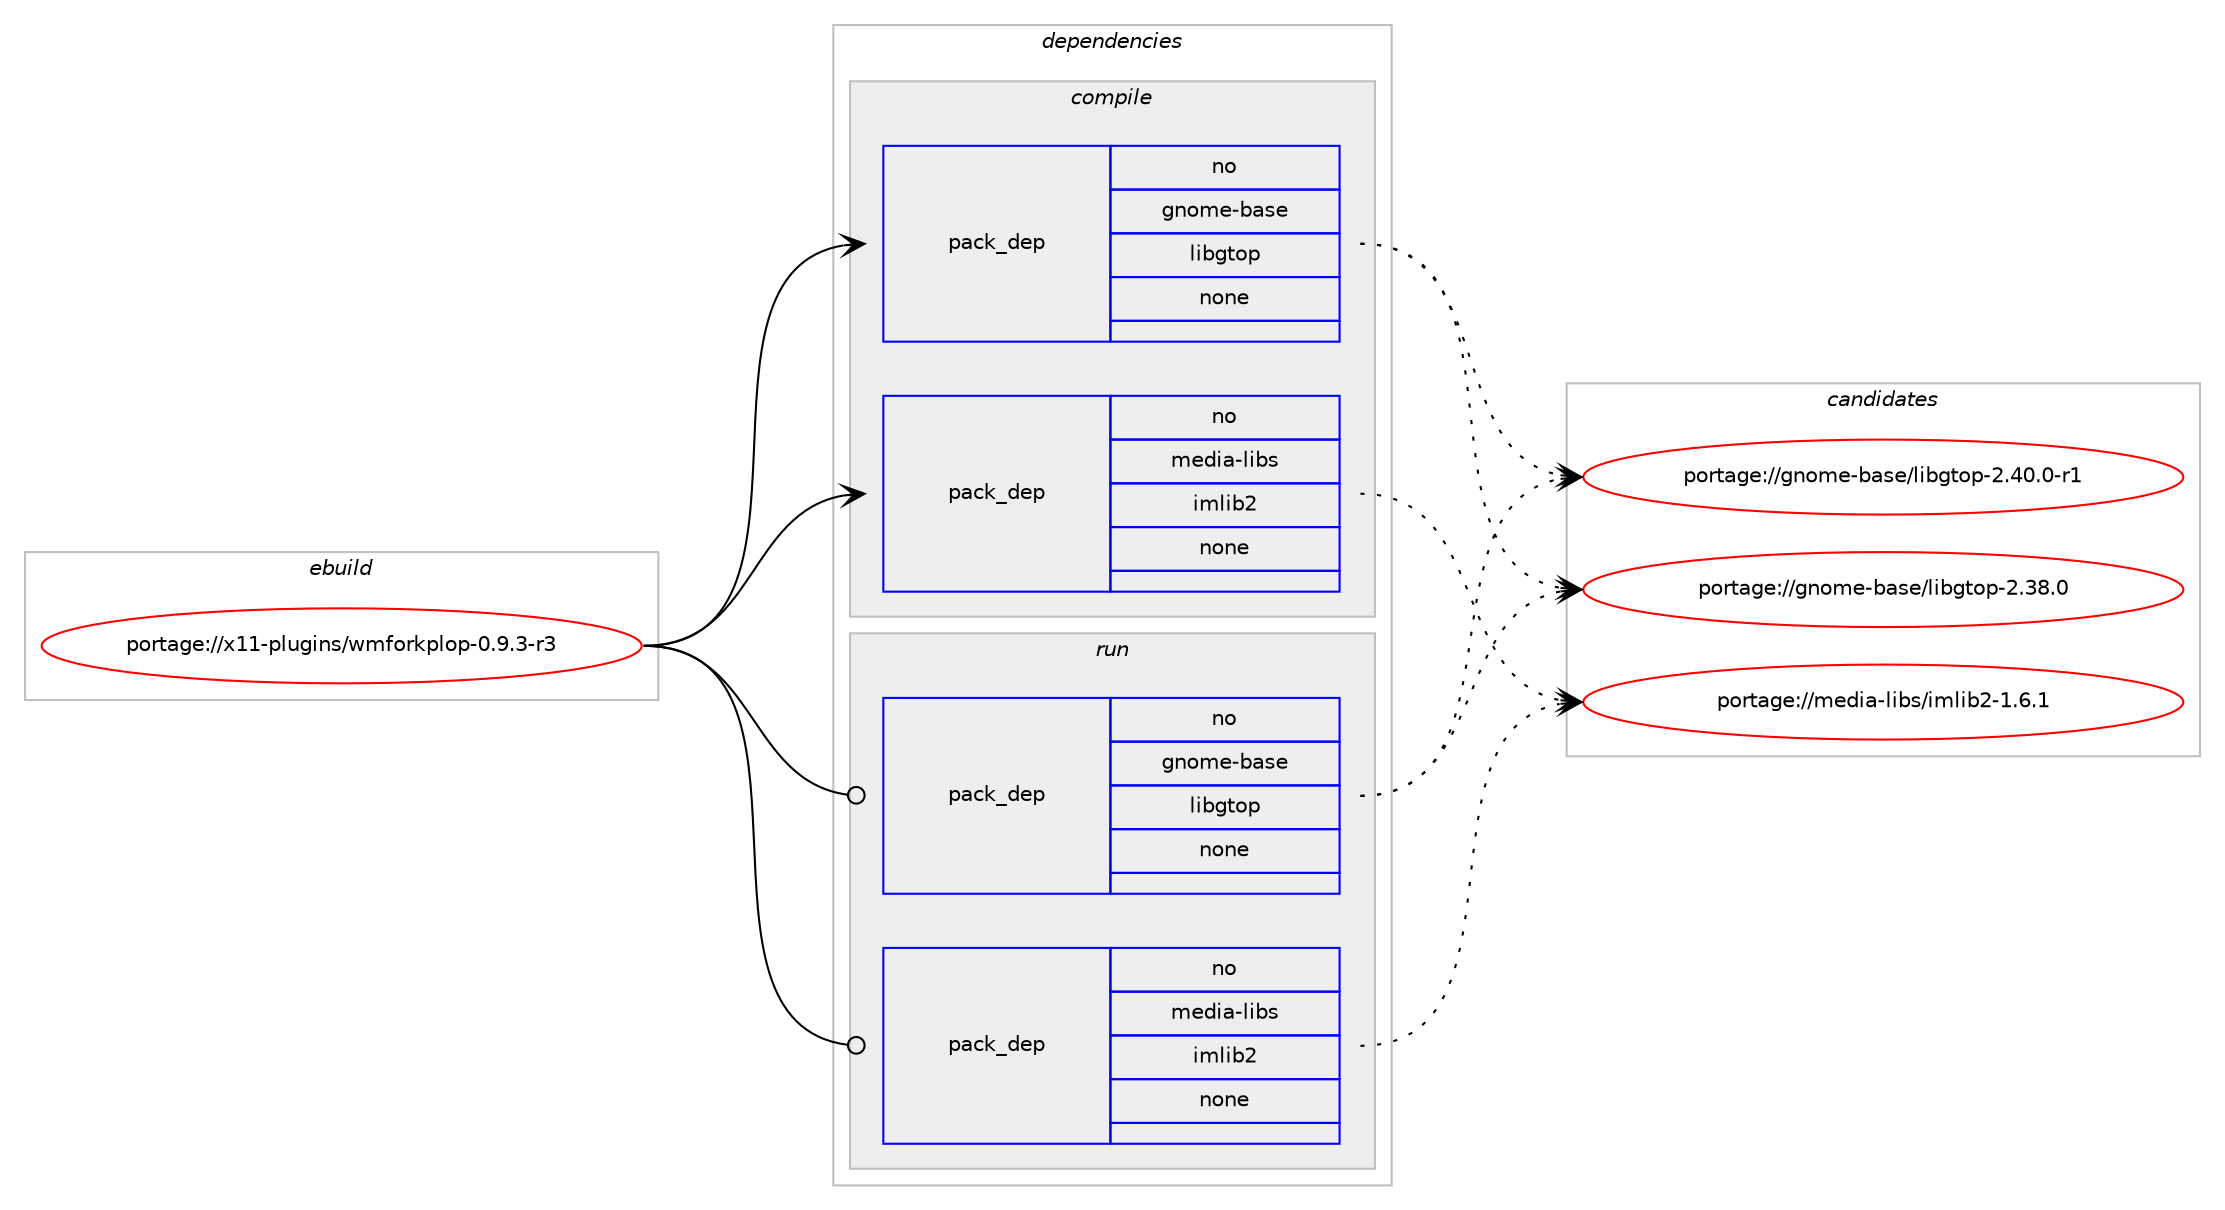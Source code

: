digraph prolog {

# *************
# Graph options
# *************

newrank=true;
concentrate=true;
compound=true;
graph [rankdir=LR,fontname=Helvetica,fontsize=10,ranksep=1.5];#, ranksep=2.5, nodesep=0.2];
edge  [arrowhead=vee];
node  [fontname=Helvetica,fontsize=10];

# **********
# The ebuild
# **********

subgraph cluster_leftcol {
color=gray;
rank=same;
label=<<i>ebuild</i>>;
id [label="portage://x11-plugins/wmforkplop-0.9.3-r3", color=red, width=4, href="../x11-plugins/wmforkplop-0.9.3-r3.svg"];
}

# ****************
# The dependencies
# ****************

subgraph cluster_midcol {
color=gray;
label=<<i>dependencies</i>>;
subgraph cluster_compile {
fillcolor="#eeeeee";
style=filled;
label=<<i>compile</i>>;
subgraph pack947 {
dependency1092 [label=<<TABLE BORDER="0" CELLBORDER="1" CELLSPACING="0" CELLPADDING="4" WIDTH="220"><TR><TD ROWSPAN="6" CELLPADDING="30">pack_dep</TD></TR><TR><TD WIDTH="110">no</TD></TR><TR><TD>gnome-base</TD></TR><TR><TD>libgtop</TD></TR><TR><TD>none</TD></TR><TR><TD></TD></TR></TABLE>>, shape=none, color=blue];
}
id:e -> dependency1092:w [weight=20,style="solid",arrowhead="vee"];
subgraph pack948 {
dependency1093 [label=<<TABLE BORDER="0" CELLBORDER="1" CELLSPACING="0" CELLPADDING="4" WIDTH="220"><TR><TD ROWSPAN="6" CELLPADDING="30">pack_dep</TD></TR><TR><TD WIDTH="110">no</TD></TR><TR><TD>media-libs</TD></TR><TR><TD>imlib2</TD></TR><TR><TD>none</TD></TR><TR><TD></TD></TR></TABLE>>, shape=none, color=blue];
}
id:e -> dependency1093:w [weight=20,style="solid",arrowhead="vee"];
}
subgraph cluster_compileandrun {
fillcolor="#eeeeee";
style=filled;
label=<<i>compile and run</i>>;
}
subgraph cluster_run {
fillcolor="#eeeeee";
style=filled;
label=<<i>run</i>>;
subgraph pack949 {
dependency1094 [label=<<TABLE BORDER="0" CELLBORDER="1" CELLSPACING="0" CELLPADDING="4" WIDTH="220"><TR><TD ROWSPAN="6" CELLPADDING="30">pack_dep</TD></TR><TR><TD WIDTH="110">no</TD></TR><TR><TD>gnome-base</TD></TR><TR><TD>libgtop</TD></TR><TR><TD>none</TD></TR><TR><TD></TD></TR></TABLE>>, shape=none, color=blue];
}
id:e -> dependency1094:w [weight=20,style="solid",arrowhead="odot"];
subgraph pack950 {
dependency1095 [label=<<TABLE BORDER="0" CELLBORDER="1" CELLSPACING="0" CELLPADDING="4" WIDTH="220"><TR><TD ROWSPAN="6" CELLPADDING="30">pack_dep</TD></TR><TR><TD WIDTH="110">no</TD></TR><TR><TD>media-libs</TD></TR><TR><TD>imlib2</TD></TR><TR><TD>none</TD></TR><TR><TD></TD></TR></TABLE>>, shape=none, color=blue];
}
id:e -> dependency1095:w [weight=20,style="solid",arrowhead="odot"];
}
}

# **************
# The candidates
# **************

subgraph cluster_choices {
rank=same;
color=gray;
label=<<i>candidates</i>>;

subgraph choice947 {
color=black;
nodesep=1;
choice1031101111091014598971151014710810598103116111112455046524846484511449 [label="portage://gnome-base/libgtop-2.40.0-r1", color=red, width=4,href="../gnome-base/libgtop-2.40.0-r1.svg"];
choice103110111109101459897115101471081059810311611111245504651564648 [label="portage://gnome-base/libgtop-2.38.0", color=red, width=4,href="../gnome-base/libgtop-2.38.0.svg"];
dependency1092:e -> choice1031101111091014598971151014710810598103116111112455046524846484511449:w [style=dotted,weight="100"];
dependency1092:e -> choice103110111109101459897115101471081059810311611111245504651564648:w [style=dotted,weight="100"];
}
subgraph choice948 {
color=black;
nodesep=1;
choice109101100105974510810598115471051091081059850454946544649 [label="portage://media-libs/imlib2-1.6.1", color=red, width=4,href="../media-libs/imlib2-1.6.1.svg"];
dependency1093:e -> choice109101100105974510810598115471051091081059850454946544649:w [style=dotted,weight="100"];
}
subgraph choice949 {
color=black;
nodesep=1;
choice1031101111091014598971151014710810598103116111112455046524846484511449 [label="portage://gnome-base/libgtop-2.40.0-r1", color=red, width=4,href="../gnome-base/libgtop-2.40.0-r1.svg"];
choice103110111109101459897115101471081059810311611111245504651564648 [label="portage://gnome-base/libgtop-2.38.0", color=red, width=4,href="../gnome-base/libgtop-2.38.0.svg"];
dependency1094:e -> choice1031101111091014598971151014710810598103116111112455046524846484511449:w [style=dotted,weight="100"];
dependency1094:e -> choice103110111109101459897115101471081059810311611111245504651564648:w [style=dotted,weight="100"];
}
subgraph choice950 {
color=black;
nodesep=1;
choice109101100105974510810598115471051091081059850454946544649 [label="portage://media-libs/imlib2-1.6.1", color=red, width=4,href="../media-libs/imlib2-1.6.1.svg"];
dependency1095:e -> choice109101100105974510810598115471051091081059850454946544649:w [style=dotted,weight="100"];
}
}

}
